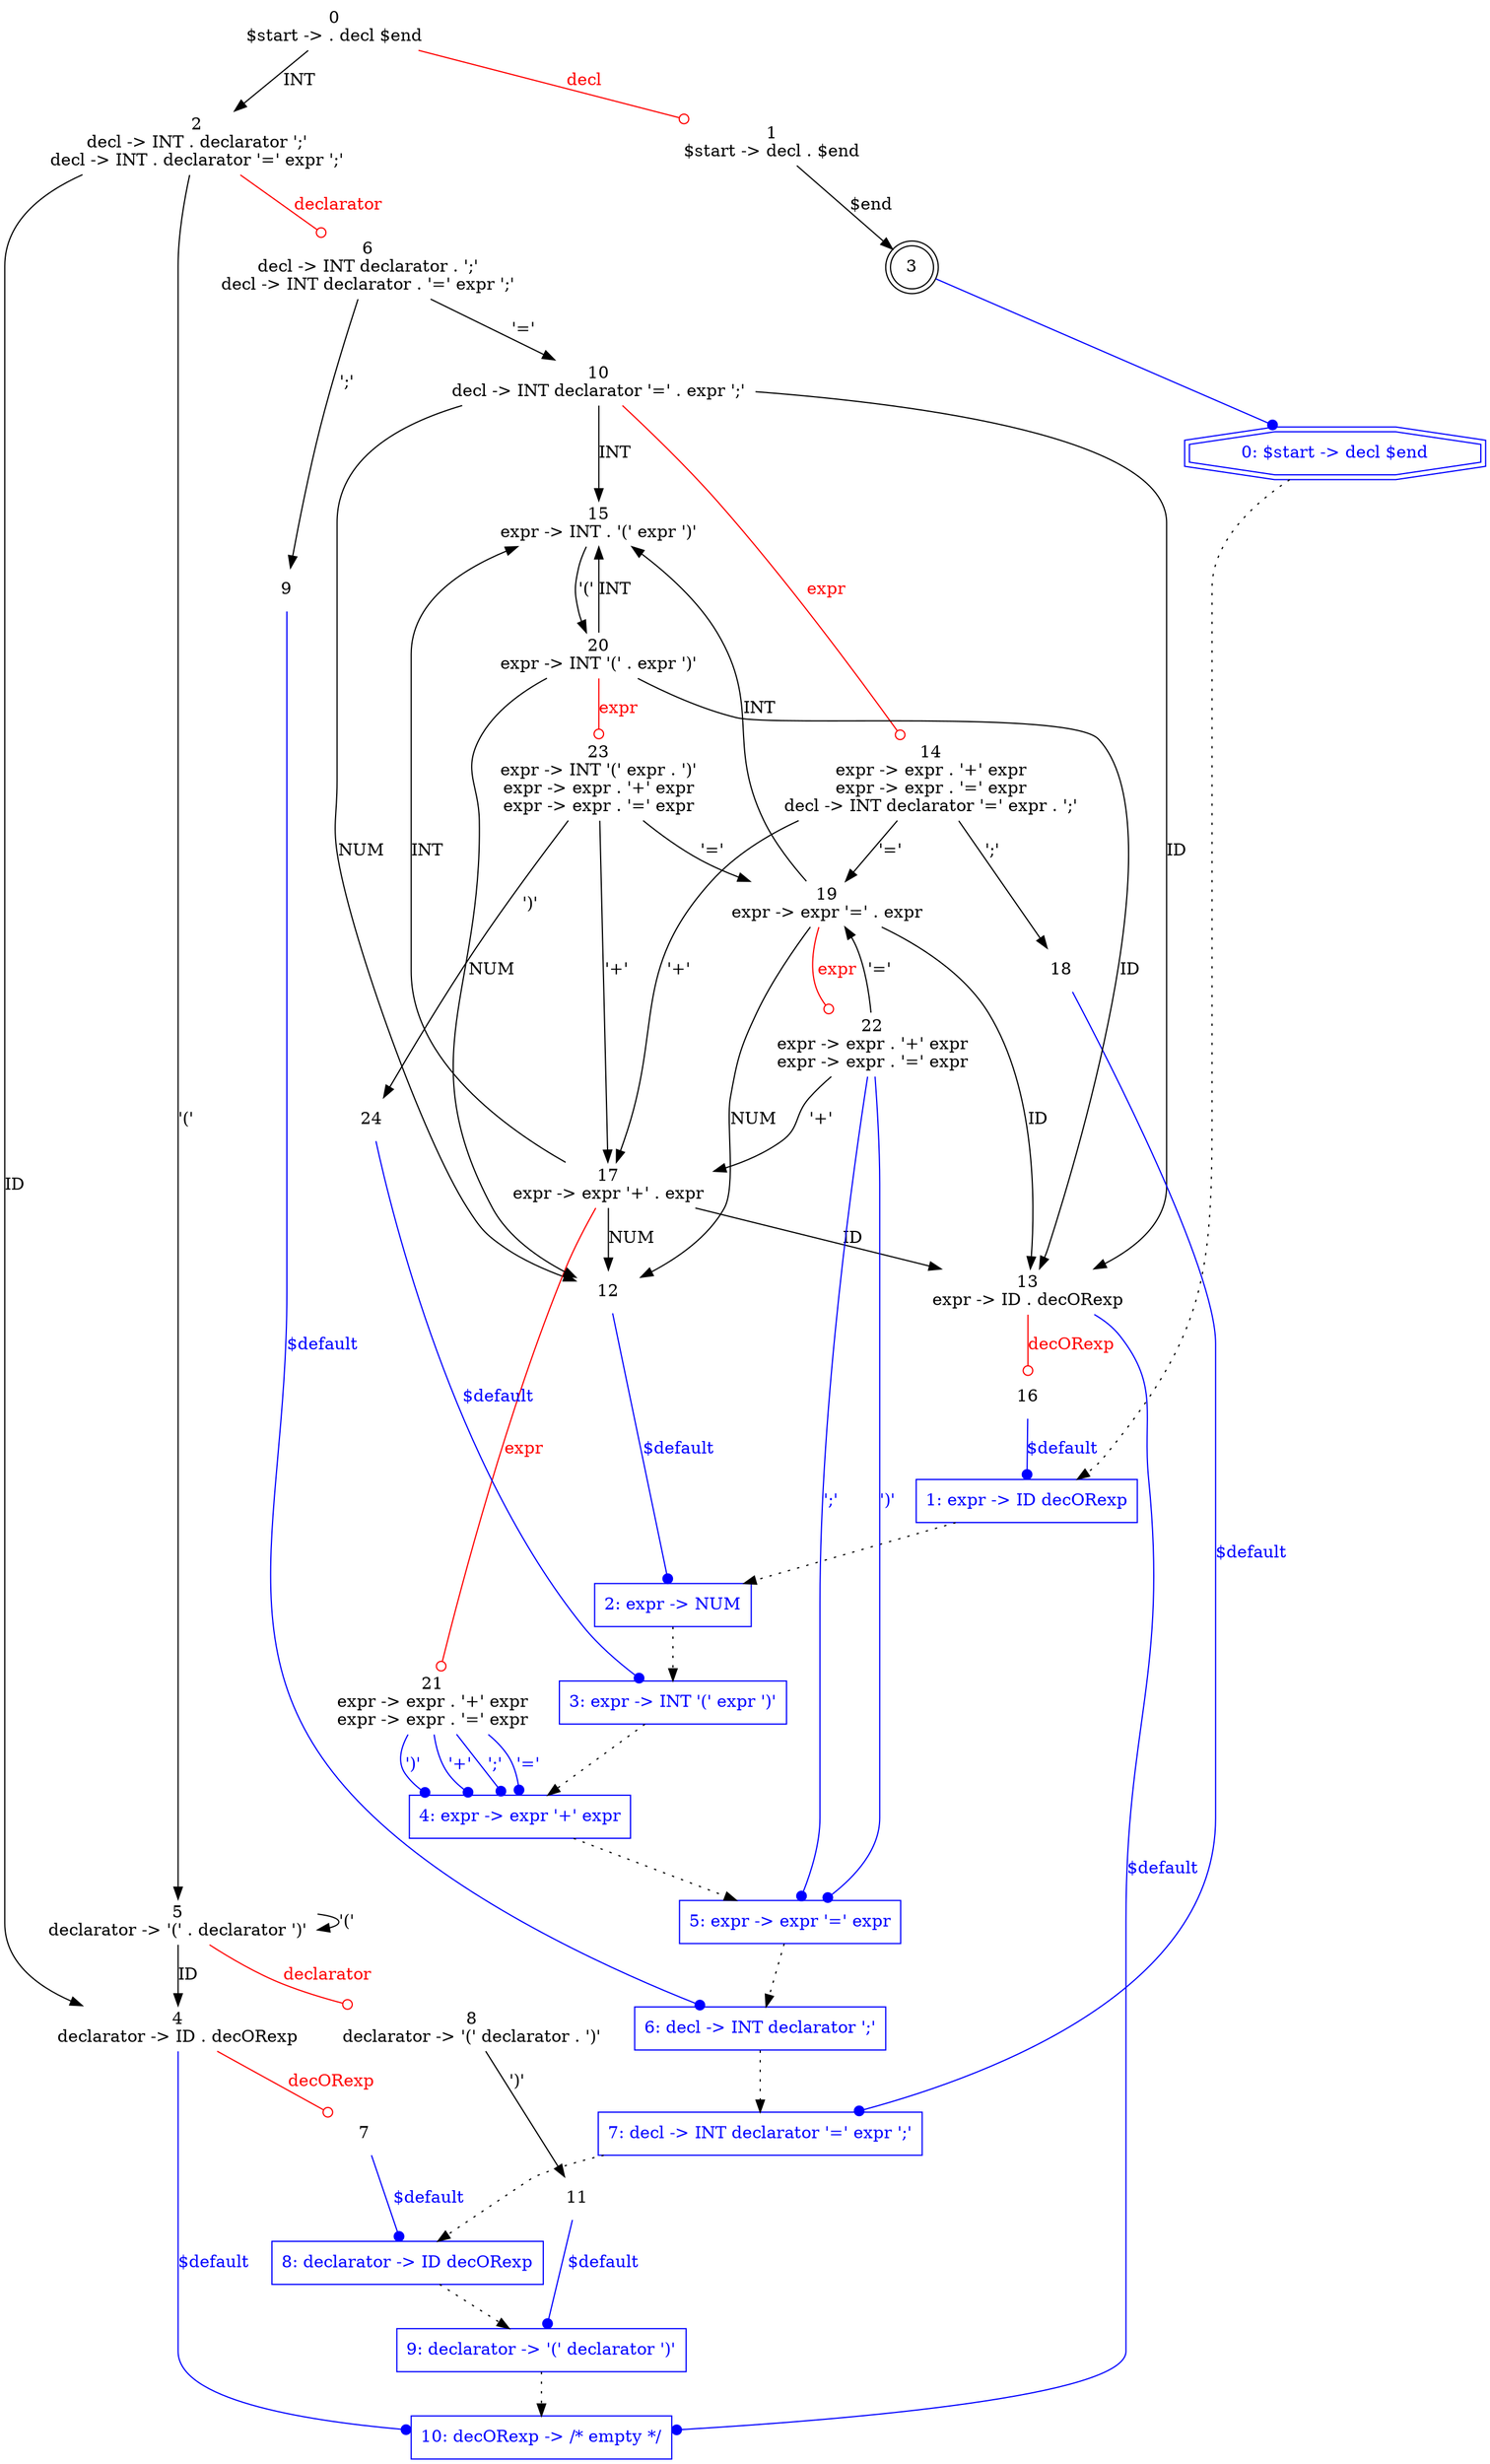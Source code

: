 digraph G {
#concentrate = true

  "g0" [label="0: $start -> decl $end", shape = doubleoctagon, fontcolor=blue, color=blue ]
  "g1" [label="1: expr -> ID decORexp", shape = box, fontcolor=blue, color=blue ]
  "g2" [label="2: expr -> NUM", shape = box, fontcolor=blue, color=blue ]
  "g3" [label="3: expr -> INT '(' expr ')'", shape = box, fontcolor=blue, color=blue ]
  "g4" [label="4: expr -> expr '+' expr", shape = box, fontcolor=blue, color=blue ]
  "g5" [label="5: expr -> expr '=' expr", shape = box, fontcolor=blue, color=blue ]
  "g6" [label="6: decl -> INT declarator ';'", shape = box, fontcolor=blue, color=blue ]
  "g7" [label="7: decl -> INT declarator '=' expr ';'", shape = box, fontcolor=blue, color=blue ]
  "g8" [label="8: declarator -> ID decORexp", shape = box, fontcolor=blue, color=blue ]
  "g9" [label="9: declarator -> '(' declarator ')'", shape = box, fontcolor=blue, color=blue ]
  "g10" [label="10: decORexp -> /* empty */", shape = box, fontcolor=blue, color=blue ]
  g0 ->g1 [style=dotted];
  g1 ->g2 [style=dotted];
  g2 ->g3 [style=dotted];
  g3 ->g4 [style=dotted];
  g4 ->g5 [style=dotted];
  g5 ->g6 [style=dotted];
  g6 ->g7 [style=dotted];
  g7 ->g8 [style=dotted];
  g8 ->g9 [style=dotted];
  g9 ->g10 [style=dotted];
0 [ label = "0\n$start -> . decl $end", shape = plaintext]
0 -> 2 [label = "INT"]
0 -> 1 [label = "decl", arrowhead = odot, color = "red", fontcolor = "red"]
1 [ label = "1\n$start -> decl . $end", shape = plaintext]
1 -> 3 [label = "$end"]
2 [ label = "2\ndecl -> INT . declarator ';'\ndecl -> INT . declarator '=' expr ';'", shape = plaintext]
2 -> 5 [label = "'('"]
2 -> 4 [label = "ID"]
2 -> 6 [label = "declarator", arrowhead = odot, color = "red", fontcolor = "red"]
3 [ label = "3\n", shape = plaintext]
3 [shape = doublecircle]
3 -> "g0" [arrowhead = dot, color = blue]
4 [ label = "4\ndeclarator -> ID . decORexp", shape = plaintext]
4 -> 7 [label = "decORexp", arrowhead = odot, color = "red", fontcolor = "red"]
4 -> "g10" [label = "$default", arrowhead=dot, color = "blue", fontcolor = "blue"]
5 [ label = "5\ndeclarator -> '(' . declarator ')'", shape = plaintext]
5 -> 5 [label = "'('"]
5 -> 4 [label = "ID"]
5 -> 8 [label = "declarator", arrowhead = odot, color = "red", fontcolor = "red"]
6 [ label = "6\ndecl -> INT declarator . ';'\ndecl -> INT declarator . '=' expr ';'", shape = plaintext]
6 -> 9 [label = "';'"]
6 -> 10 [label = "'='"]
7 [ label = "7\n", shape = plaintext]
7 -> "g8" [label = "$default", arrowhead=dot, color = "blue", fontcolor = "blue"]
8 [ label = "8\ndeclarator -> '(' declarator . ')'", shape = plaintext]
8 -> 11 [label = "')'"]
9 [ label = "9\n", shape = plaintext]
9 -> "g6" [label = "$default", arrowhead=dot, color = "blue", fontcolor = "blue"]
10 [ label = "10\ndecl -> INT declarator '=' . expr ';'", shape = plaintext]
10 -> 13 [label = "ID"]
10 -> 15 [label = "INT"]
10 -> 12 [label = "NUM"]
10 -> 14 [label = "expr", arrowhead = odot, color = "red", fontcolor = "red"]
11 [ label = "11\n", shape = plaintext]
11 -> "g9" [label = "$default", arrowhead=dot, color = "blue", fontcolor = "blue"]
12 [ label = "12\n", shape = plaintext]
12 -> "g2" [label = "$default", arrowhead=dot, color = "blue", fontcolor = "blue"]
13 [ label = "13\nexpr -> ID . decORexp", shape = plaintext]
13 -> 16 [label = "decORexp", arrowhead = odot, color = "red", fontcolor = "red"]
13 -> "g10" [label = "$default", arrowhead=dot, color = "blue", fontcolor = "blue"]
14 [ label = "14\nexpr -> expr . '+' expr\nexpr -> expr . '=' expr\ndecl -> INT declarator '=' expr . ';'", shape = plaintext]
14 -> 17 [label = "'+'"]
14 -> 18 [label = "';'"]
14 -> 19 [label = "'='"]
15 [ label = "15\nexpr -> INT . '(' expr ')'", shape = plaintext]
15 -> 20 [label = "'('"]
16 [ label = "16\n", shape = plaintext]
16 -> "g1" [label = "$default", arrowhead=dot, color = "blue", fontcolor = "blue"]
17 [ label = "17\nexpr -> expr '+' . expr", shape = plaintext]
17 -> 13 [label = "ID"]
17 -> 15 [label = "INT"]
17 -> 12 [label = "NUM"]
17 -> 21 [label = "expr", arrowhead = odot, color = "red", fontcolor = "red"]
18 [ label = "18\n", shape = plaintext]
18 -> "g7" [label = "$default", arrowhead=dot, color = "blue", fontcolor = "blue"]
19 [ label = "19\nexpr -> expr '=' . expr", shape = plaintext]
19 -> 13 [label = "ID"]
19 -> 15 [label = "INT"]
19 -> 12 [label = "NUM"]
19 -> 22 [label = "expr", arrowhead = odot, color = "red", fontcolor = "red"]
20 [ label = "20\nexpr -> INT '(' . expr ')'", shape = plaintext]
20 -> 13 [label = "ID"]
20 -> 15 [label = "INT"]
20 -> 12 [label = "NUM"]
20 -> 23 [label = "expr", arrowhead = odot, color = "red", fontcolor = "red"]
21 [ label = "21\nexpr -> expr . '+' expr\nexpr -> expr . '=' expr", shape = plaintext]
21 -> "g4" [label = "')'", arrowhead=dot, color = "blue", fontcolor = "blue"]
21 -> "g4" [label = "'+'", arrowhead=dot, color = "blue", fontcolor = "blue"]
21 -> "g4" [label = "';'", arrowhead=dot, color = "blue", fontcolor = "blue"]
21 -> "g4" [label = "'='", arrowhead=dot, color = "blue", fontcolor = "blue"]
22 [ label = "22\nexpr -> expr . '+' expr\nexpr -> expr . '=' expr", shape = plaintext]
22 -> 17 [label = "'+'"]
22 -> 19 [label = "'='"]
22 -> "g5" [label = "')'", arrowhead=dot, color = "blue", fontcolor = "blue"]
22 -> "g5" [label = "';'", arrowhead=dot, color = "blue", fontcolor = "blue"]
23 [ label = "23\nexpr -> INT '(' expr . ')'\nexpr -> expr . '+' expr\nexpr -> expr . '=' expr", shape = plaintext]
23 -> 24 [label = "')'"]
23 -> 17 [label = "'+'"]
23 -> 19 [label = "'='"]
24 [ label = "24\n", shape = plaintext]
24 -> "g3" [label = "$default", arrowhead=dot, color = "blue", fontcolor = "blue"]

}
